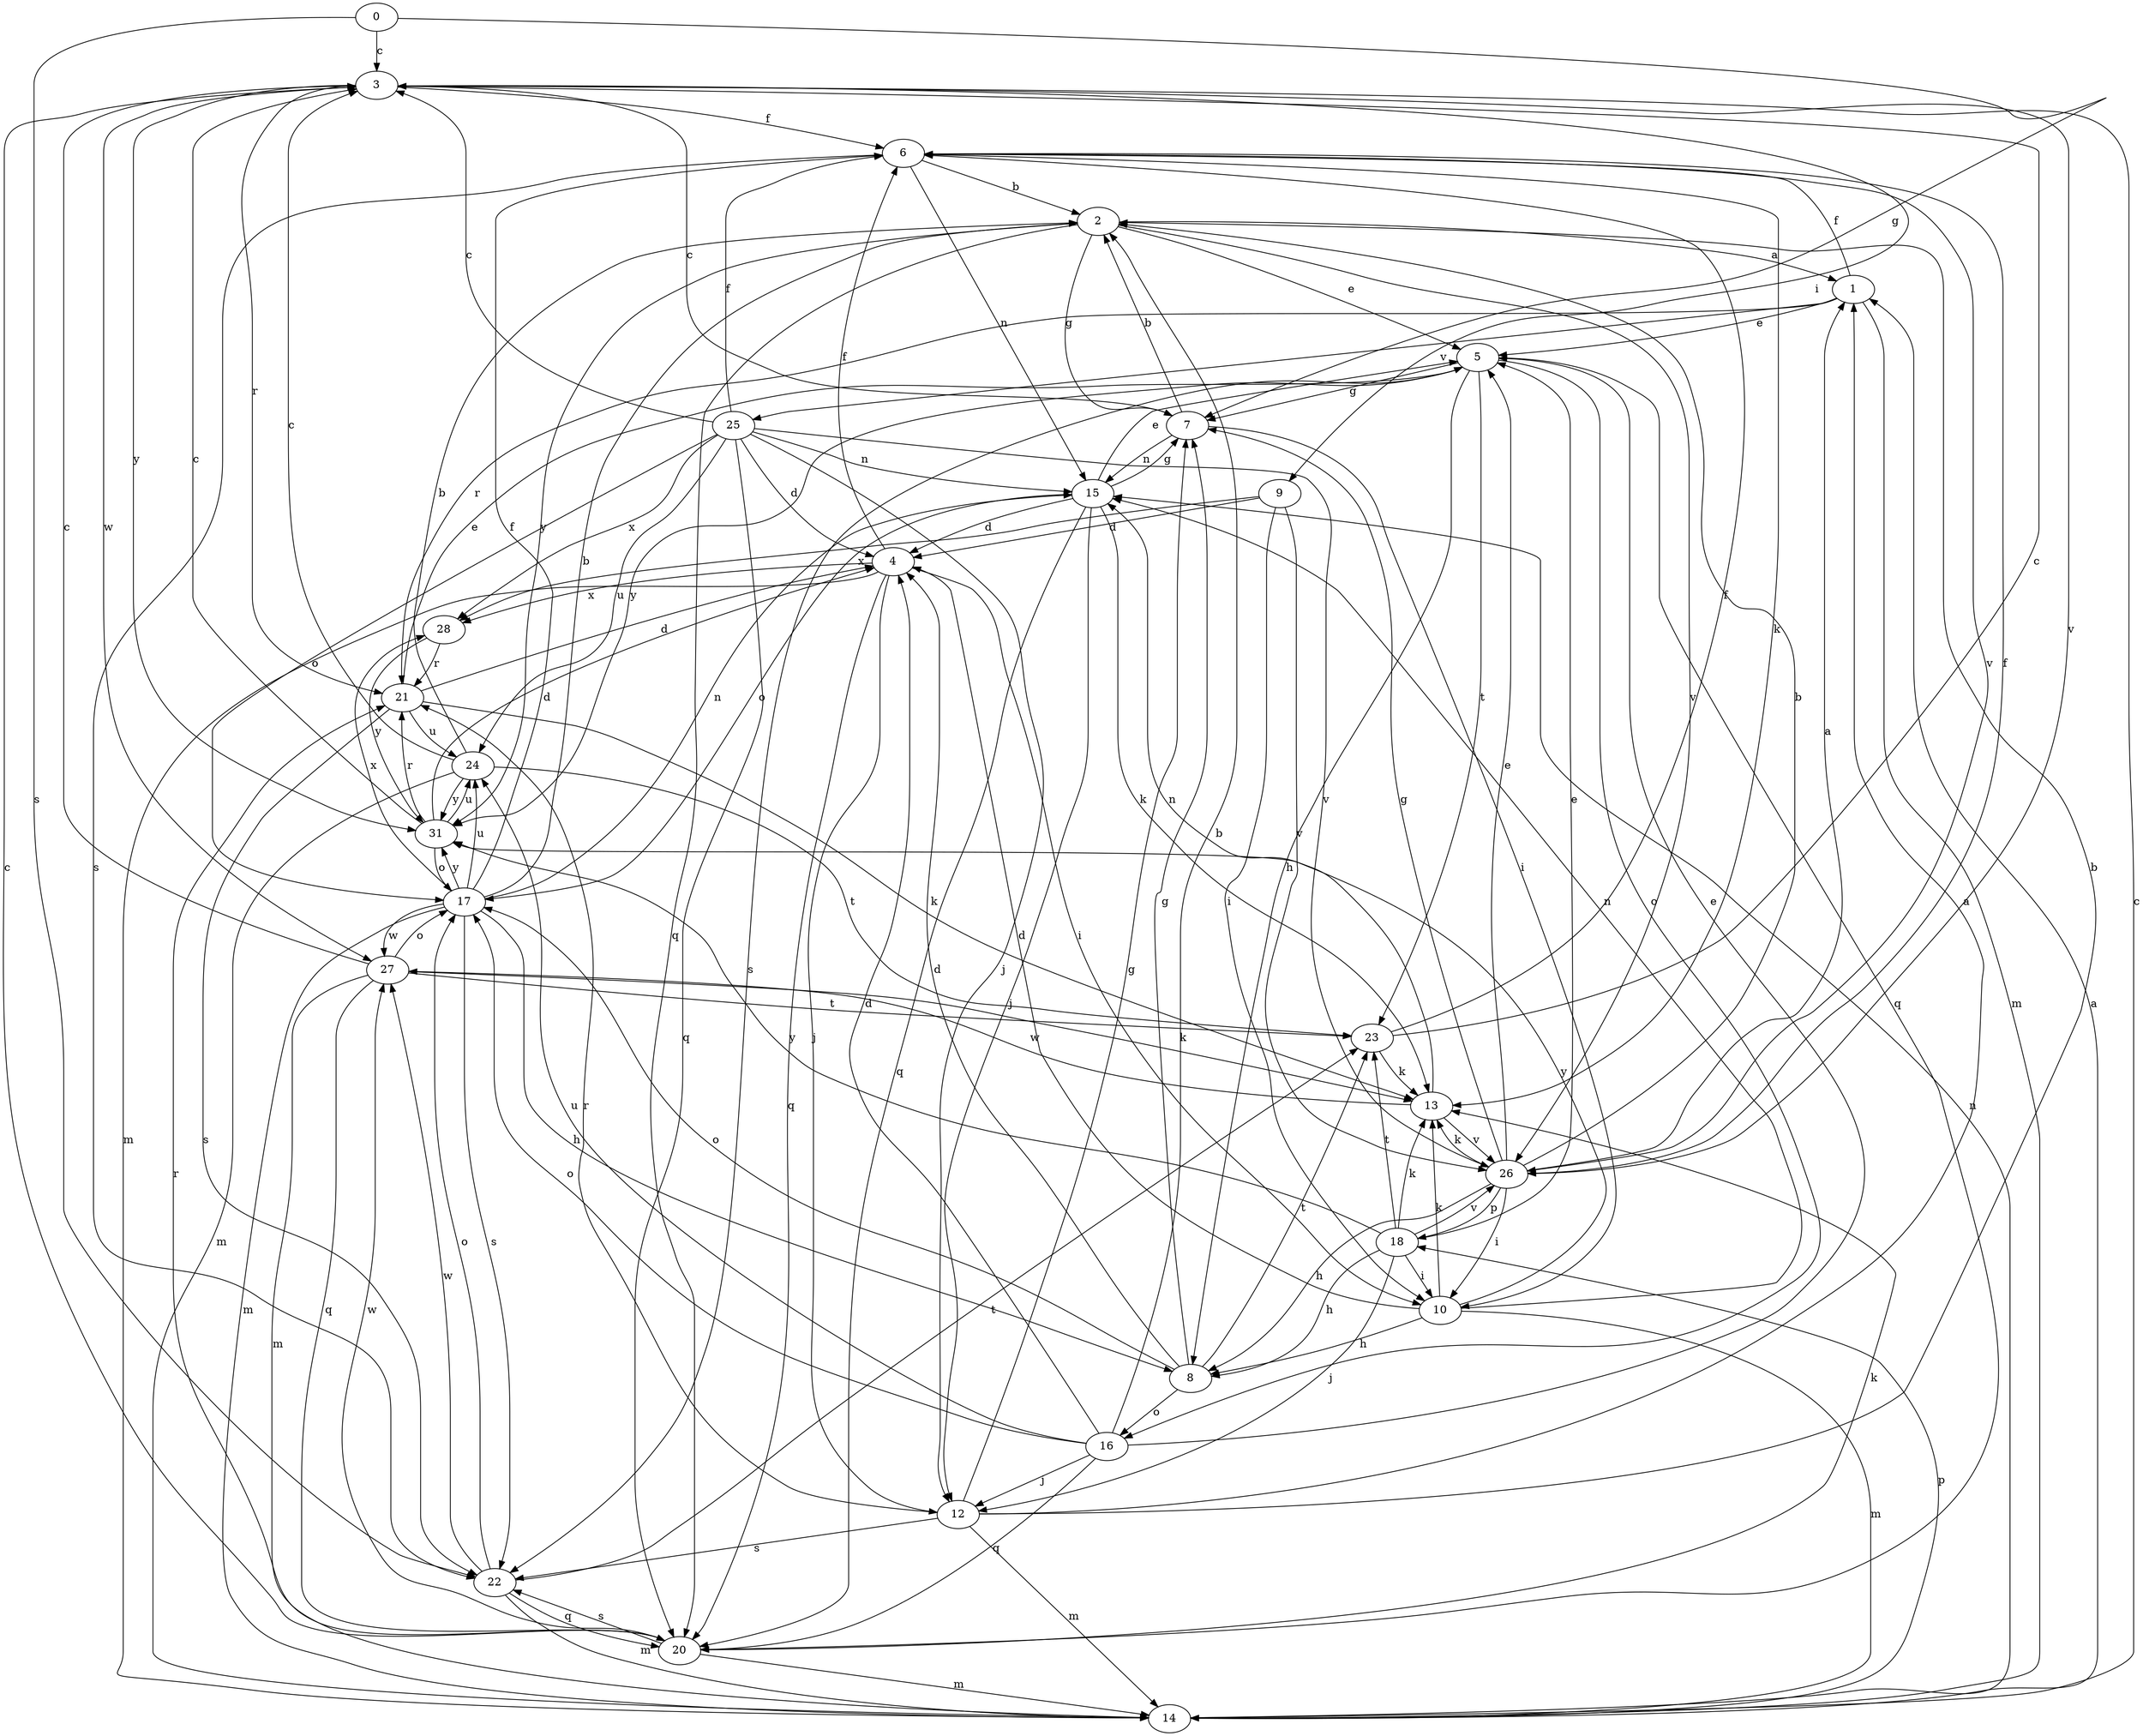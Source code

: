 strict digraph  {
0;
1;
2;
3;
4;
5;
6;
7;
8;
9;
10;
12;
13;
14;
15;
16;
17;
18;
20;
21;
22;
23;
24;
25;
26;
27;
28;
31;
0 -> 3  [label=c];
0 -> 7  [label=g];
0 -> 22  [label=s];
1 -> 5  [label=e];
1 -> 6  [label=f];
1 -> 14  [label=m];
1 -> 21  [label=r];
1 -> 25  [label=v];
2 -> 1  [label=a];
2 -> 5  [label=e];
2 -> 7  [label=g];
2 -> 20  [label=q];
2 -> 26  [label=v];
2 -> 31  [label=y];
3 -> 6  [label=f];
3 -> 9  [label=i];
3 -> 21  [label=r];
3 -> 26  [label=v];
3 -> 27  [label=w];
3 -> 31  [label=y];
4 -> 6  [label=f];
4 -> 10  [label=i];
4 -> 12  [label=j];
4 -> 14  [label=m];
4 -> 20  [label=q];
4 -> 28  [label=x];
5 -> 7  [label=g];
5 -> 8  [label=h];
5 -> 16  [label=o];
5 -> 20  [label=q];
5 -> 22  [label=s];
5 -> 23  [label=t];
5 -> 31  [label=y];
6 -> 2  [label=b];
6 -> 13  [label=k];
6 -> 15  [label=n];
6 -> 22  [label=s];
6 -> 26  [label=v];
7 -> 2  [label=b];
7 -> 3  [label=c];
7 -> 10  [label=i];
7 -> 15  [label=n];
8 -> 4  [label=d];
8 -> 7  [label=g];
8 -> 16  [label=o];
8 -> 17  [label=o];
8 -> 23  [label=t];
9 -> 4  [label=d];
9 -> 10  [label=i];
9 -> 26  [label=v];
9 -> 28  [label=x];
10 -> 4  [label=d];
10 -> 8  [label=h];
10 -> 13  [label=k];
10 -> 14  [label=m];
10 -> 15  [label=n];
10 -> 31  [label=y];
12 -> 1  [label=a];
12 -> 2  [label=b];
12 -> 7  [label=g];
12 -> 14  [label=m];
12 -> 21  [label=r];
12 -> 22  [label=s];
13 -> 15  [label=n];
13 -> 26  [label=v];
13 -> 27  [label=w];
14 -> 1  [label=a];
14 -> 3  [label=c];
14 -> 15  [label=n];
14 -> 18  [label=p];
15 -> 4  [label=d];
15 -> 5  [label=e];
15 -> 7  [label=g];
15 -> 12  [label=j];
15 -> 13  [label=k];
15 -> 17  [label=o];
15 -> 20  [label=q];
16 -> 2  [label=b];
16 -> 4  [label=d];
16 -> 5  [label=e];
16 -> 12  [label=j];
16 -> 17  [label=o];
16 -> 20  [label=q];
16 -> 24  [label=u];
17 -> 2  [label=b];
17 -> 6  [label=f];
17 -> 8  [label=h];
17 -> 14  [label=m];
17 -> 15  [label=n];
17 -> 22  [label=s];
17 -> 24  [label=u];
17 -> 27  [label=w];
17 -> 28  [label=x];
17 -> 31  [label=y];
18 -> 5  [label=e];
18 -> 8  [label=h];
18 -> 10  [label=i];
18 -> 12  [label=j];
18 -> 13  [label=k];
18 -> 23  [label=t];
18 -> 26  [label=v];
18 -> 31  [label=y];
20 -> 3  [label=c];
20 -> 13  [label=k];
20 -> 14  [label=m];
20 -> 21  [label=r];
20 -> 22  [label=s];
20 -> 27  [label=w];
21 -> 4  [label=d];
21 -> 5  [label=e];
21 -> 13  [label=k];
21 -> 22  [label=s];
21 -> 24  [label=u];
22 -> 14  [label=m];
22 -> 17  [label=o];
22 -> 20  [label=q];
22 -> 23  [label=t];
22 -> 27  [label=w];
23 -> 3  [label=c];
23 -> 6  [label=f];
23 -> 13  [label=k];
24 -> 2  [label=b];
24 -> 3  [label=c];
24 -> 14  [label=m];
24 -> 23  [label=t];
24 -> 31  [label=y];
25 -> 3  [label=c];
25 -> 4  [label=d];
25 -> 6  [label=f];
25 -> 12  [label=j];
25 -> 15  [label=n];
25 -> 17  [label=o];
25 -> 20  [label=q];
25 -> 24  [label=u];
25 -> 26  [label=v];
25 -> 28  [label=x];
26 -> 1  [label=a];
26 -> 2  [label=b];
26 -> 5  [label=e];
26 -> 6  [label=f];
26 -> 7  [label=g];
26 -> 8  [label=h];
26 -> 10  [label=i];
26 -> 13  [label=k];
26 -> 18  [label=p];
27 -> 3  [label=c];
27 -> 13  [label=k];
27 -> 14  [label=m];
27 -> 17  [label=o];
27 -> 20  [label=q];
27 -> 23  [label=t];
28 -> 21  [label=r];
28 -> 31  [label=y];
31 -> 3  [label=c];
31 -> 4  [label=d];
31 -> 17  [label=o];
31 -> 21  [label=r];
31 -> 24  [label=u];
}
